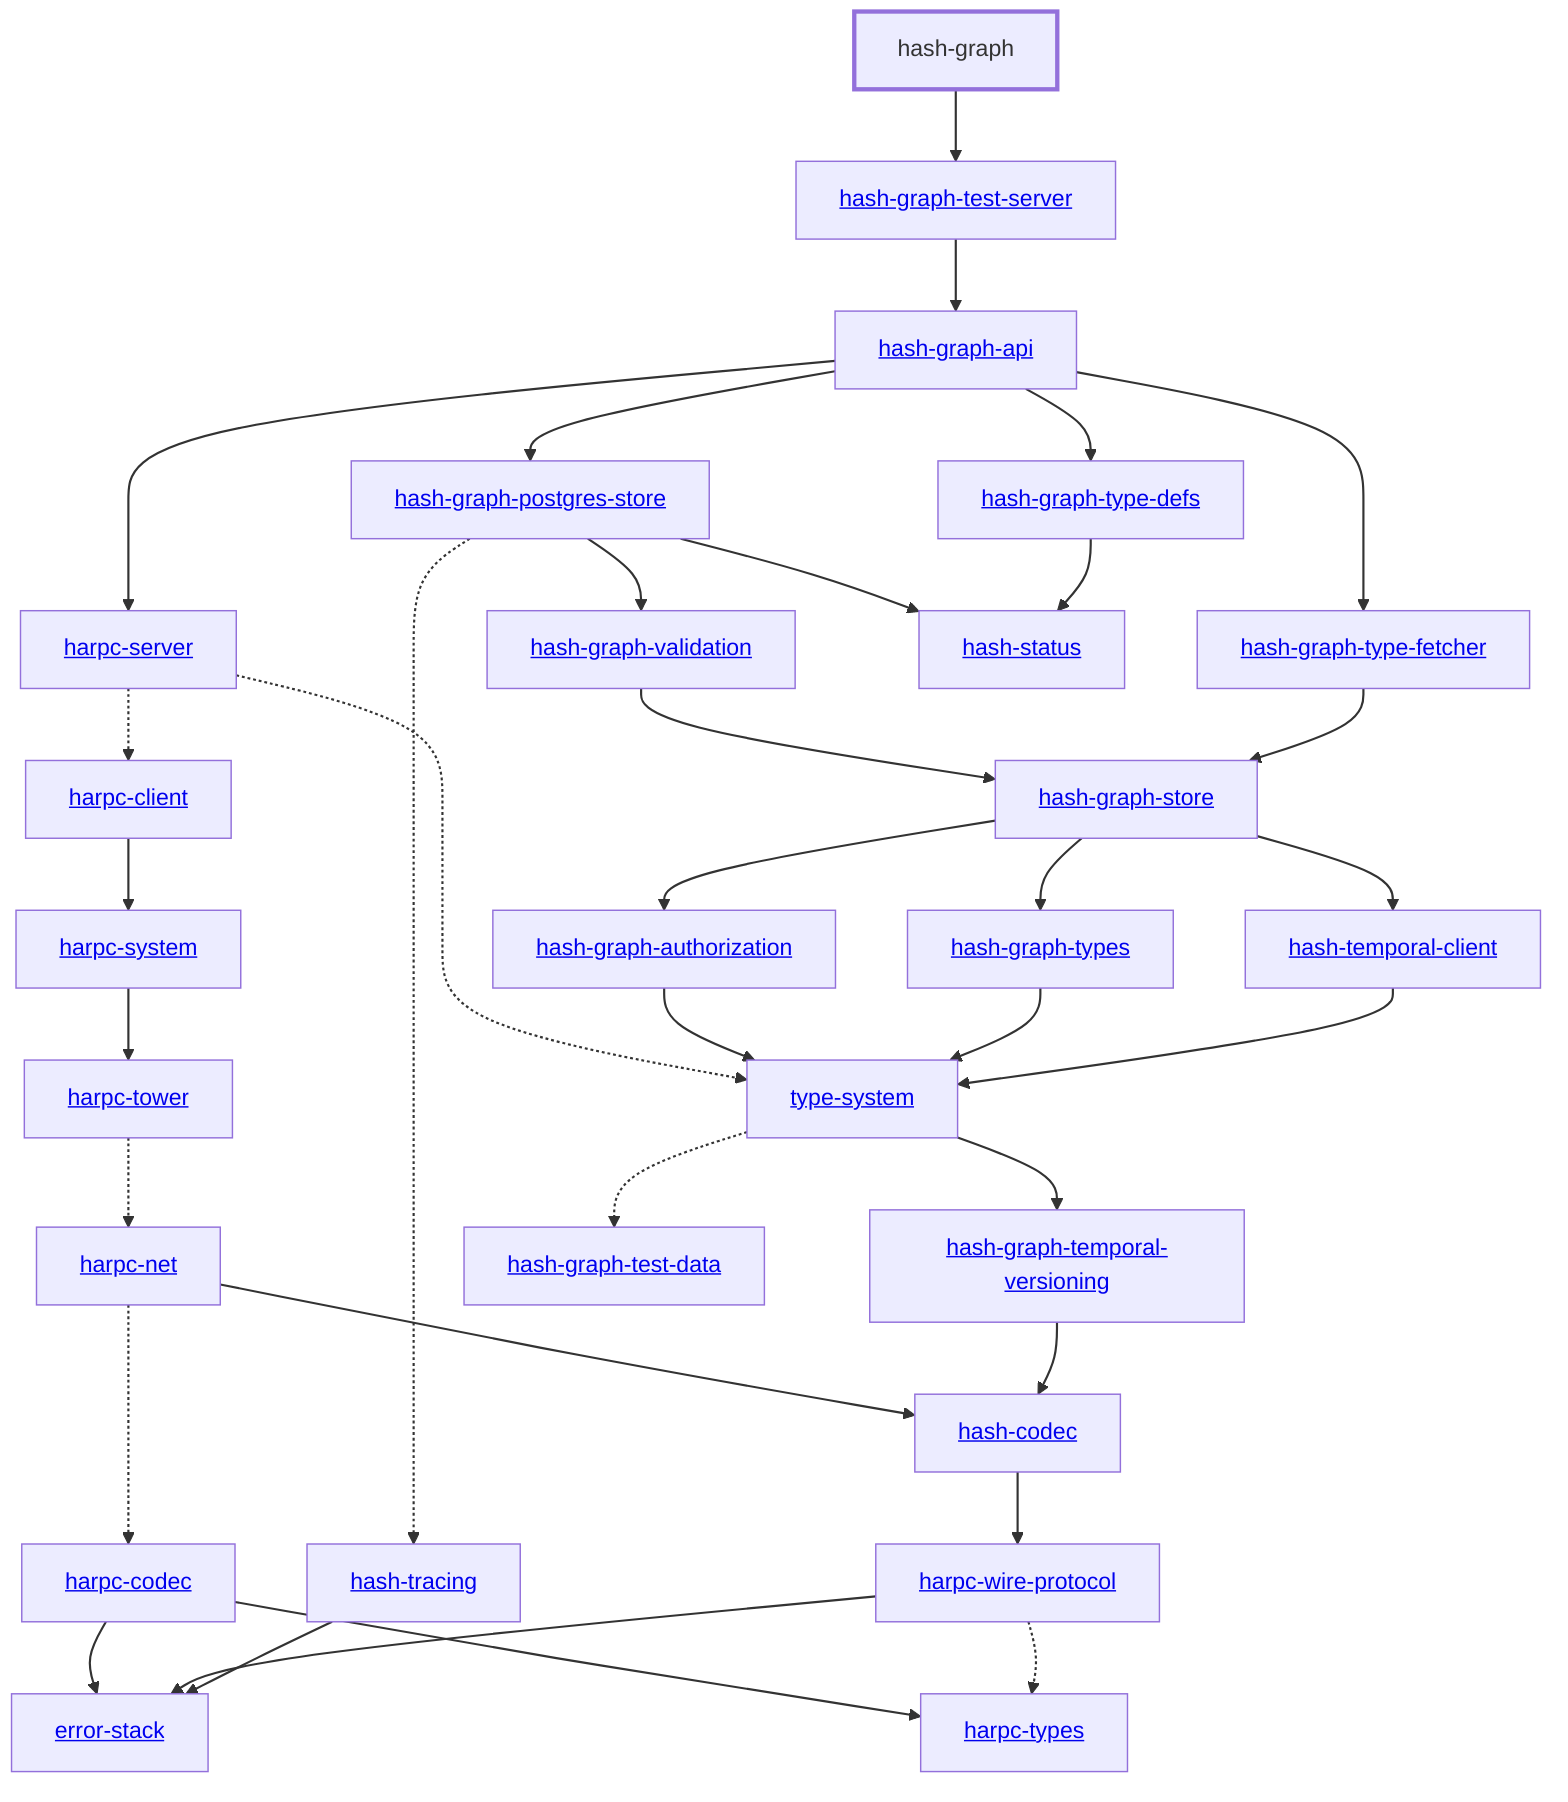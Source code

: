 graph TD
    linkStyle default stroke-width:1.5px
    classDef default stroke-width:1px
    classDef root stroke-width:3px
    classDef dev stroke-width:1px
    classDef build stroke-width:1px
    %% Legend
    %% --> : Normal dependency
    %% -.-> : Dev dependency
    %% ---> : Build dependency
    0[hash-graph]
    class 0 root
    8[<a href="../hash_graph_test_server">hash-graph-test-server</a>]
    3[<a href="../hash_graph_api">hash-graph-api</a>]
    5[<a href="../hash_graph_postgres_store">hash-graph-postgres-store</a>]
    23[<a href="../hash_tracing">hash-tracing</a>]
    10[<a href="../hash_graph_type_fetcher">hash-graph-type-fetcher</a>]
    12[<a href="../hash_graph_validation">hash-graph-validation</a>]
    6[<a href="../hash_graph_store">hash-graph-store</a>]
    22[<a href="../hash_temporal_client">hash-temporal-client</a>]
    4[<a href="../hash_graph_authorization">hash-graph-authorization</a>]
    16[<a href="../harpc_server">harpc-server</a>]
    13[<a href="../harpc_client">harpc-client</a>]
    17[<a href="../harpc_system">harpc-system</a>]
    18[<a href="../harpc_tower">harpc-tower</a>]
    15[<a href="../harpc_net">harpc-net</a>]
    14[<a href="../harpc_codec">harpc-codec</a>]
    11[<a href="../hash_graph_types">hash-graph-types</a>]
    1[<a href="../type_system">type-system</a>]
    7[<a href="../hash_graph_temporal_versioning">hash-graph-temporal-versioning</a>]
    2[<a href="../hash_codec">hash-codec</a>]
    20[<a href="../harpc_wire_protocol">harpc-wire-protocol</a>]
    24[<a href="../error_stack">error-stack</a>]
    9[<a href="../hash_graph_type_defs">hash-graph-type-defs</a>]
    19[<a href="../harpc_types">harpc-types</a>]
    25[<a href="../hash_graph_test_data">hash-graph-test-data</a>]
    21[<a href="../hash_status">hash-status</a>]
    14 --> 24
    14 --> 19
    16 -.-> 13
    15 -.-> 14
    20 --> 24
    20 -.-> 19
    15 --> 2
    2 --> 20
    13 --> 17
    17 --> 18
    18 -.-> 15
    16 -.-> 1
    1 --> 7
    7 --> 2
    1 -.-> 25
    3 --> 16
    4 --> 1
    3 --> 5
    6 --> 4
    6 --> 11
    11 --> 1
    6 --> 22
    22 --> 1
    5 --> 12
    12 --> 6
    5 --> 21
    5 -.-> 23
    23 --> 24
    3 --> 9
    9 --> 21
    3 --> 10
    10 --> 6
    0 --> 8
    8 --> 3